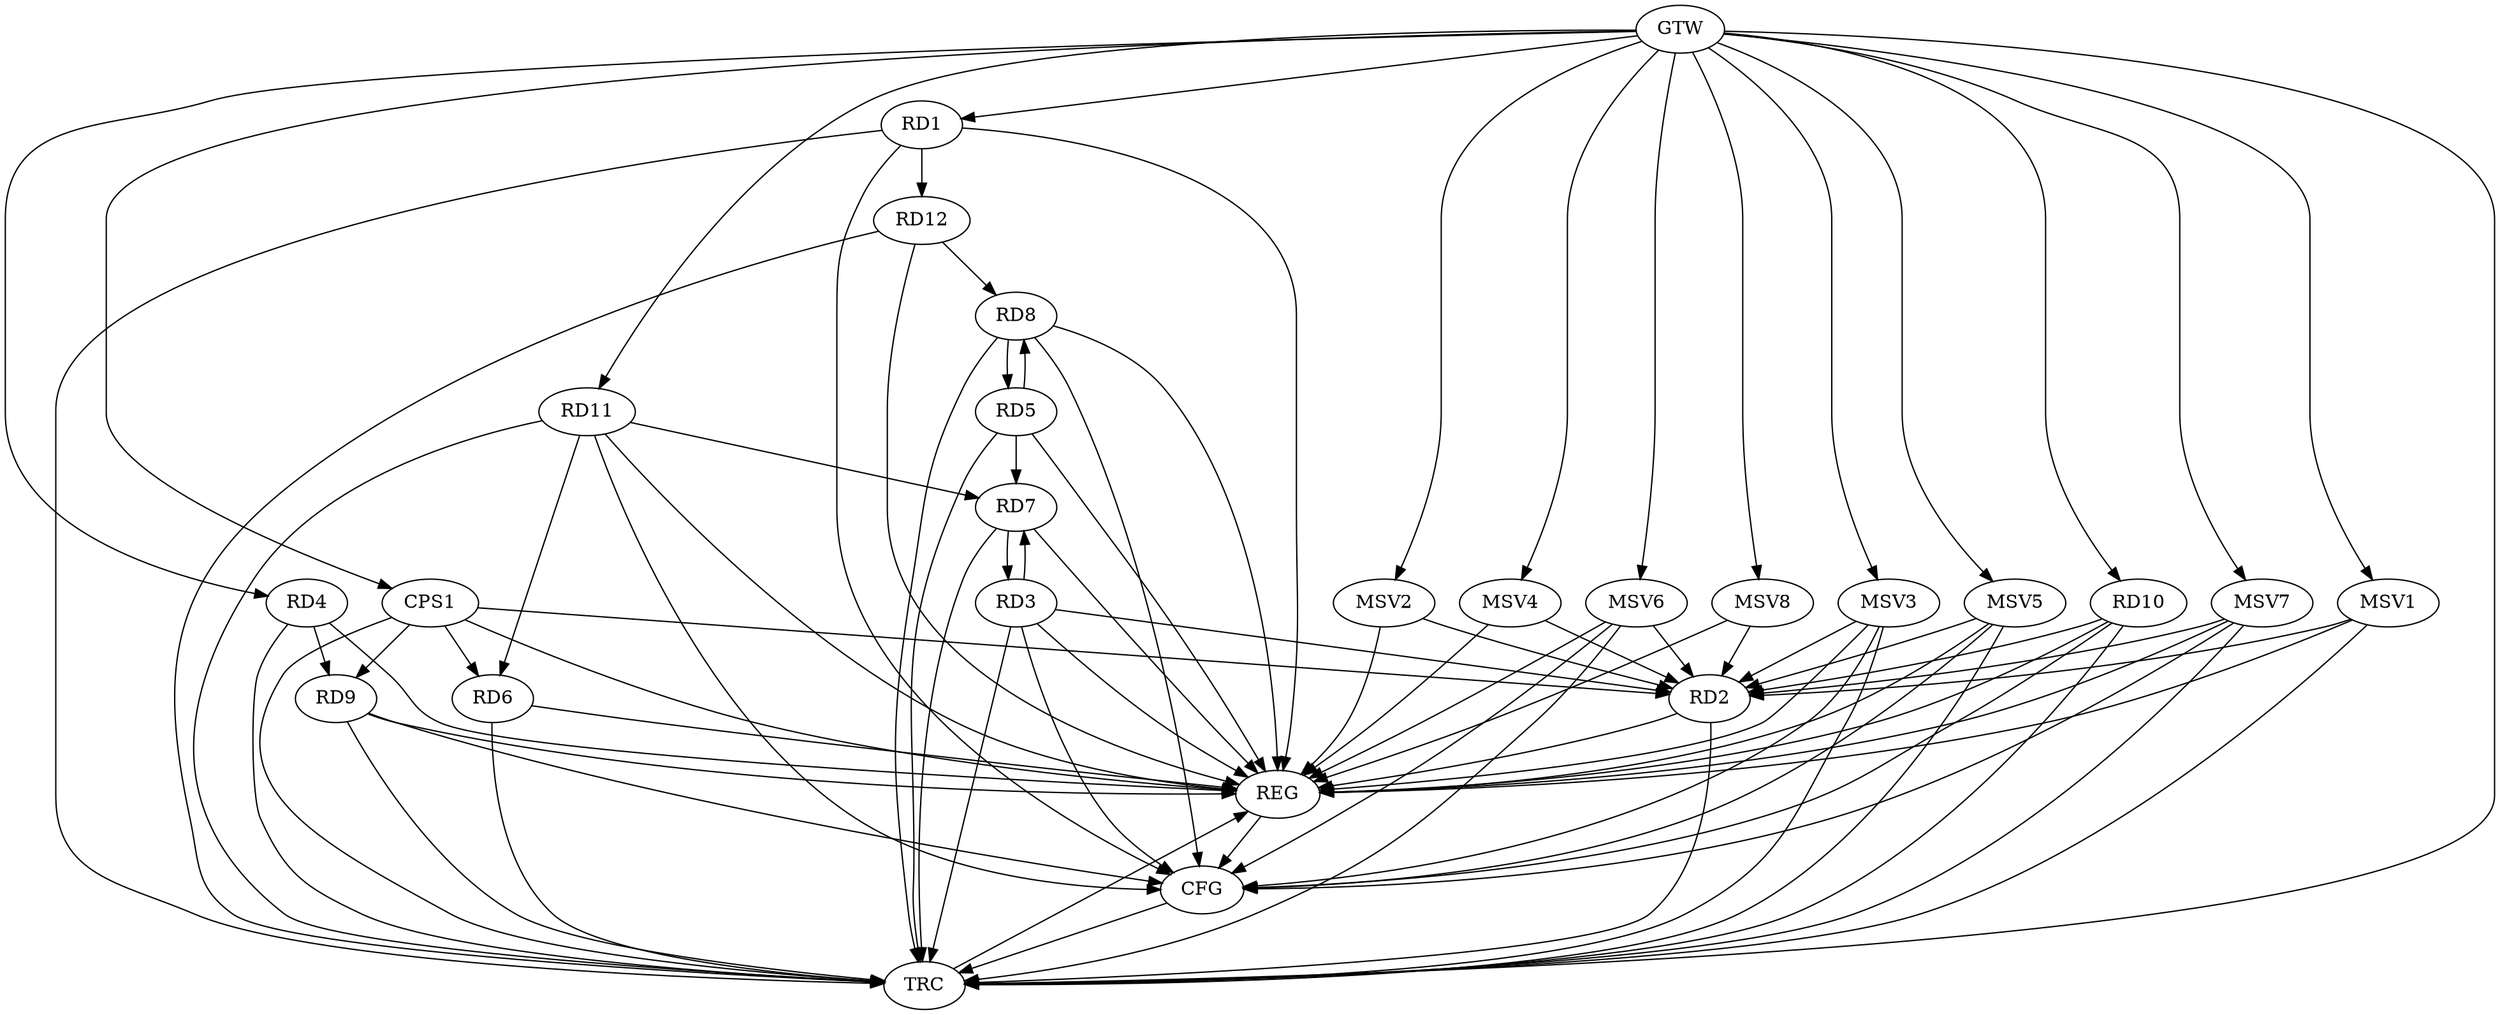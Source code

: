 strict digraph G {
  RD1 [ label="RD1" ];
  RD2 [ label="RD2" ];
  RD3 [ label="RD3" ];
  RD4 [ label="RD4" ];
  RD5 [ label="RD5" ];
  RD6 [ label="RD6" ];
  RD7 [ label="RD7" ];
  RD8 [ label="RD8" ];
  RD9 [ label="RD9" ];
  RD10 [ label="RD10" ];
  RD11 [ label="RD11" ];
  RD12 [ label="RD12" ];
  CPS1 [ label="CPS1" ];
  GTW [ label="GTW" ];
  REG [ label="REG" ];
  CFG [ label="CFG" ];
  TRC [ label="TRC" ];
  MSV1 [ label="MSV1" ];
  MSV2 [ label="MSV2" ];
  MSV3 [ label="MSV3" ];
  MSV4 [ label="MSV4" ];
  MSV5 [ label="MSV5" ];
  MSV6 [ label="MSV6" ];
  MSV7 [ label="MSV7" ];
  MSV8 [ label="MSV8" ];
  RD1 -> RD12;
  RD3 -> RD2;
  RD10 -> RD2;
  RD3 -> RD7;
  RD7 -> RD3;
  RD4 -> RD9;
  RD5 -> RD7;
  RD5 -> RD8;
  RD8 -> RD5;
  RD11 -> RD6;
  RD11 -> RD7;
  RD12 -> RD8;
  CPS1 -> RD2;
  CPS1 -> RD6;
  CPS1 -> RD9;
  GTW -> RD1;
  GTW -> RD4;
  GTW -> RD10;
  GTW -> RD11;
  GTW -> CPS1;
  RD1 -> REG;
  RD2 -> REG;
  RD3 -> REG;
  RD4 -> REG;
  RD5 -> REG;
  RD6 -> REG;
  RD7 -> REG;
  RD8 -> REG;
  RD9 -> REG;
  RD10 -> REG;
  RD11 -> REG;
  RD12 -> REG;
  CPS1 -> REG;
  RD10 -> CFG;
  RD8 -> CFG;
  RD1 -> CFG;
  RD11 -> CFG;
  RD3 -> CFG;
  RD9 -> CFG;
  REG -> CFG;
  RD1 -> TRC;
  RD2 -> TRC;
  RD3 -> TRC;
  RD4 -> TRC;
  RD5 -> TRC;
  RD6 -> TRC;
  RD7 -> TRC;
  RD8 -> TRC;
  RD9 -> TRC;
  RD10 -> TRC;
  RD11 -> TRC;
  RD12 -> TRC;
  CPS1 -> TRC;
  GTW -> TRC;
  CFG -> TRC;
  TRC -> REG;
  MSV1 -> RD2;
  MSV2 -> RD2;
  GTW -> MSV1;
  MSV1 -> REG;
  MSV1 -> TRC;
  GTW -> MSV2;
  MSV2 -> REG;
  MSV3 -> RD2;
  GTW -> MSV3;
  MSV3 -> REG;
  MSV3 -> TRC;
  MSV3 -> CFG;
  MSV4 -> RD2;
  GTW -> MSV4;
  MSV4 -> REG;
  MSV5 -> RD2;
  GTW -> MSV5;
  MSV5 -> REG;
  MSV5 -> TRC;
  MSV5 -> CFG;
  MSV6 -> RD2;
  MSV7 -> RD2;
  GTW -> MSV6;
  MSV6 -> REG;
  MSV6 -> TRC;
  MSV6 -> CFG;
  GTW -> MSV7;
  MSV7 -> REG;
  MSV7 -> TRC;
  MSV7 -> CFG;
  MSV8 -> RD2;
  GTW -> MSV8;
  MSV8 -> REG;
}
